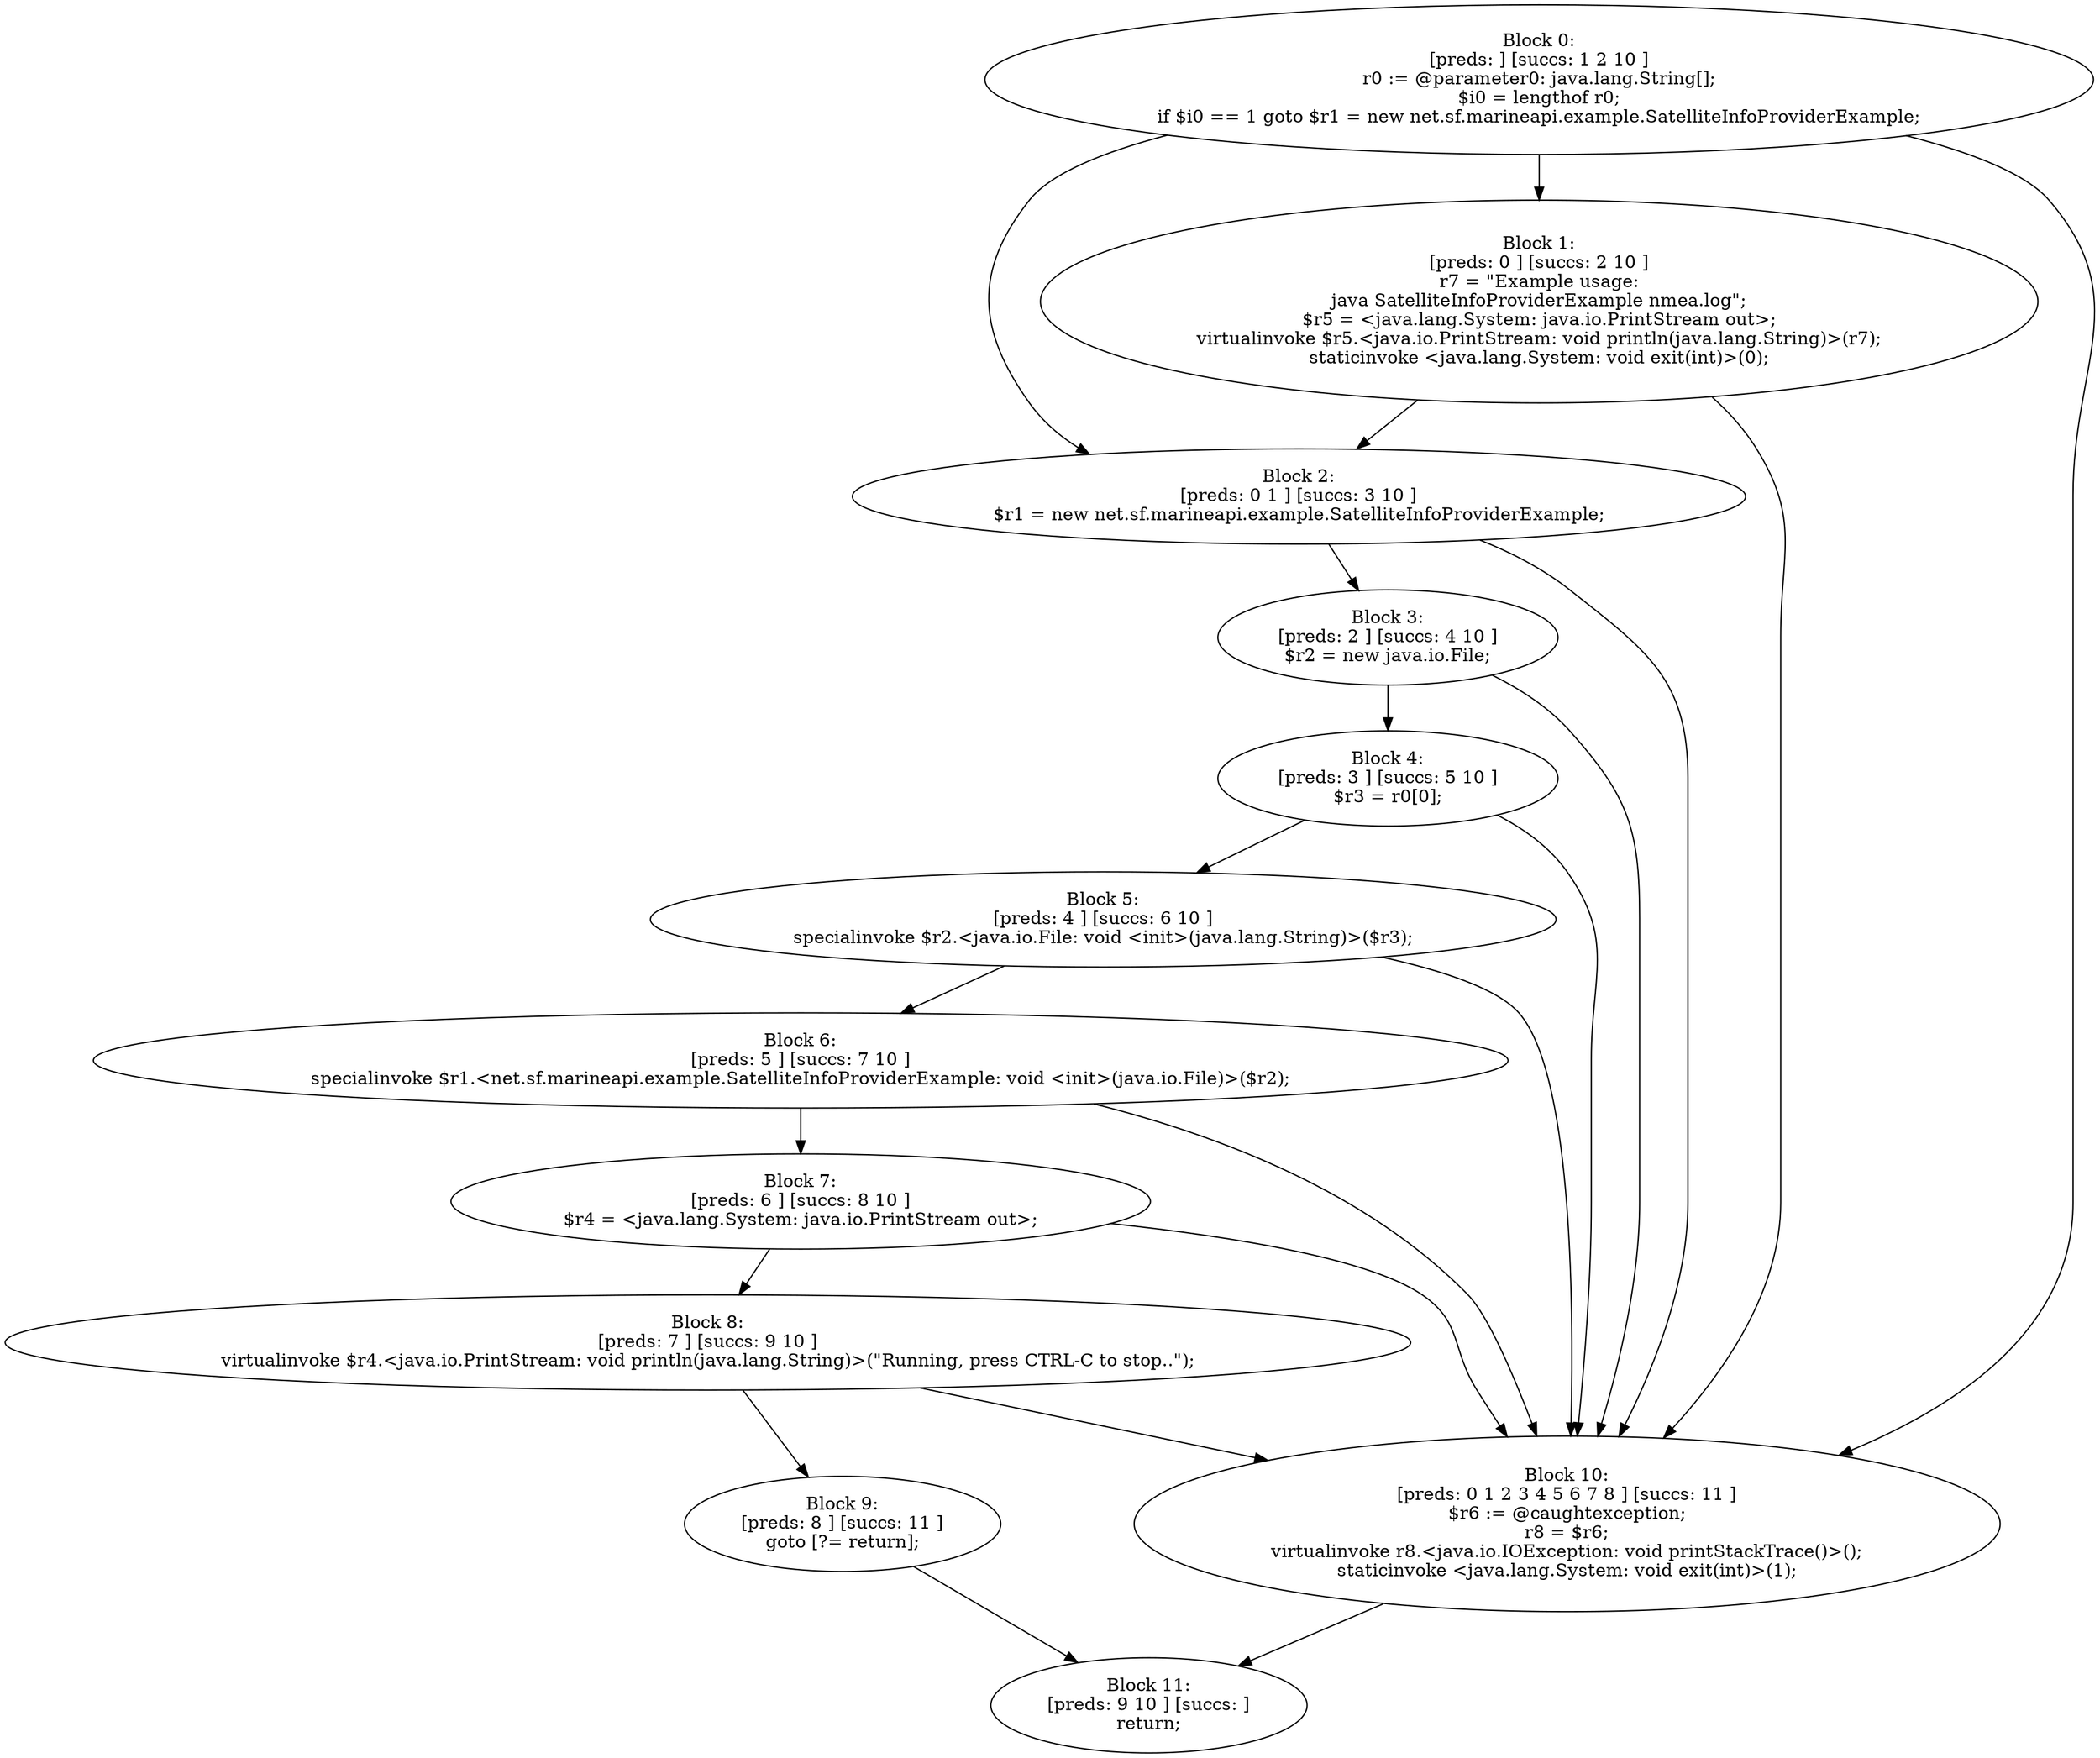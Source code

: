 digraph "unitGraph" {
    "Block 0:
[preds: ] [succs: 1 2 10 ]
r0 := @parameter0: java.lang.String[];
$i0 = lengthof r0;
if $i0 == 1 goto $r1 = new net.sf.marineapi.example.SatelliteInfoProviderExample;
"
    "Block 1:
[preds: 0 ] [succs: 2 10 ]
r7 = \"Example usage:\njava SatelliteInfoProviderExample nmea.log\";
$r5 = <java.lang.System: java.io.PrintStream out>;
virtualinvoke $r5.<java.io.PrintStream: void println(java.lang.String)>(r7);
staticinvoke <java.lang.System: void exit(int)>(0);
"
    "Block 2:
[preds: 0 1 ] [succs: 3 10 ]
$r1 = new net.sf.marineapi.example.SatelliteInfoProviderExample;
"
    "Block 3:
[preds: 2 ] [succs: 4 10 ]
$r2 = new java.io.File;
"
    "Block 4:
[preds: 3 ] [succs: 5 10 ]
$r3 = r0[0];
"
    "Block 5:
[preds: 4 ] [succs: 6 10 ]
specialinvoke $r2.<java.io.File: void <init>(java.lang.String)>($r3);
"
    "Block 6:
[preds: 5 ] [succs: 7 10 ]
specialinvoke $r1.<net.sf.marineapi.example.SatelliteInfoProviderExample: void <init>(java.io.File)>($r2);
"
    "Block 7:
[preds: 6 ] [succs: 8 10 ]
$r4 = <java.lang.System: java.io.PrintStream out>;
"
    "Block 8:
[preds: 7 ] [succs: 9 10 ]
virtualinvoke $r4.<java.io.PrintStream: void println(java.lang.String)>(\"Running, press CTRL-C to stop..\");
"
    "Block 9:
[preds: 8 ] [succs: 11 ]
goto [?= return];
"
    "Block 10:
[preds: 0 1 2 3 4 5 6 7 8 ] [succs: 11 ]
$r6 := @caughtexception;
r8 = $r6;
virtualinvoke r8.<java.io.IOException: void printStackTrace()>();
staticinvoke <java.lang.System: void exit(int)>(1);
"
    "Block 11:
[preds: 9 10 ] [succs: ]
return;
"
    "Block 0:
[preds: ] [succs: 1 2 10 ]
r0 := @parameter0: java.lang.String[];
$i0 = lengthof r0;
if $i0 == 1 goto $r1 = new net.sf.marineapi.example.SatelliteInfoProviderExample;
"->"Block 1:
[preds: 0 ] [succs: 2 10 ]
r7 = \"Example usage:\njava SatelliteInfoProviderExample nmea.log\";
$r5 = <java.lang.System: java.io.PrintStream out>;
virtualinvoke $r5.<java.io.PrintStream: void println(java.lang.String)>(r7);
staticinvoke <java.lang.System: void exit(int)>(0);
";
    "Block 0:
[preds: ] [succs: 1 2 10 ]
r0 := @parameter0: java.lang.String[];
$i0 = lengthof r0;
if $i0 == 1 goto $r1 = new net.sf.marineapi.example.SatelliteInfoProviderExample;
"->"Block 2:
[preds: 0 1 ] [succs: 3 10 ]
$r1 = new net.sf.marineapi.example.SatelliteInfoProviderExample;
";
    "Block 0:
[preds: ] [succs: 1 2 10 ]
r0 := @parameter0: java.lang.String[];
$i0 = lengthof r0;
if $i0 == 1 goto $r1 = new net.sf.marineapi.example.SatelliteInfoProviderExample;
"->"Block 10:
[preds: 0 1 2 3 4 5 6 7 8 ] [succs: 11 ]
$r6 := @caughtexception;
r8 = $r6;
virtualinvoke r8.<java.io.IOException: void printStackTrace()>();
staticinvoke <java.lang.System: void exit(int)>(1);
";
    "Block 1:
[preds: 0 ] [succs: 2 10 ]
r7 = \"Example usage:\njava SatelliteInfoProviderExample nmea.log\";
$r5 = <java.lang.System: java.io.PrintStream out>;
virtualinvoke $r5.<java.io.PrintStream: void println(java.lang.String)>(r7);
staticinvoke <java.lang.System: void exit(int)>(0);
"->"Block 2:
[preds: 0 1 ] [succs: 3 10 ]
$r1 = new net.sf.marineapi.example.SatelliteInfoProviderExample;
";
    "Block 1:
[preds: 0 ] [succs: 2 10 ]
r7 = \"Example usage:\njava SatelliteInfoProviderExample nmea.log\";
$r5 = <java.lang.System: java.io.PrintStream out>;
virtualinvoke $r5.<java.io.PrintStream: void println(java.lang.String)>(r7);
staticinvoke <java.lang.System: void exit(int)>(0);
"->"Block 10:
[preds: 0 1 2 3 4 5 6 7 8 ] [succs: 11 ]
$r6 := @caughtexception;
r8 = $r6;
virtualinvoke r8.<java.io.IOException: void printStackTrace()>();
staticinvoke <java.lang.System: void exit(int)>(1);
";
    "Block 2:
[preds: 0 1 ] [succs: 3 10 ]
$r1 = new net.sf.marineapi.example.SatelliteInfoProviderExample;
"->"Block 3:
[preds: 2 ] [succs: 4 10 ]
$r2 = new java.io.File;
";
    "Block 2:
[preds: 0 1 ] [succs: 3 10 ]
$r1 = new net.sf.marineapi.example.SatelliteInfoProviderExample;
"->"Block 10:
[preds: 0 1 2 3 4 5 6 7 8 ] [succs: 11 ]
$r6 := @caughtexception;
r8 = $r6;
virtualinvoke r8.<java.io.IOException: void printStackTrace()>();
staticinvoke <java.lang.System: void exit(int)>(1);
";
    "Block 3:
[preds: 2 ] [succs: 4 10 ]
$r2 = new java.io.File;
"->"Block 4:
[preds: 3 ] [succs: 5 10 ]
$r3 = r0[0];
";
    "Block 3:
[preds: 2 ] [succs: 4 10 ]
$r2 = new java.io.File;
"->"Block 10:
[preds: 0 1 2 3 4 5 6 7 8 ] [succs: 11 ]
$r6 := @caughtexception;
r8 = $r6;
virtualinvoke r8.<java.io.IOException: void printStackTrace()>();
staticinvoke <java.lang.System: void exit(int)>(1);
";
    "Block 4:
[preds: 3 ] [succs: 5 10 ]
$r3 = r0[0];
"->"Block 5:
[preds: 4 ] [succs: 6 10 ]
specialinvoke $r2.<java.io.File: void <init>(java.lang.String)>($r3);
";
    "Block 4:
[preds: 3 ] [succs: 5 10 ]
$r3 = r0[0];
"->"Block 10:
[preds: 0 1 2 3 4 5 6 7 8 ] [succs: 11 ]
$r6 := @caughtexception;
r8 = $r6;
virtualinvoke r8.<java.io.IOException: void printStackTrace()>();
staticinvoke <java.lang.System: void exit(int)>(1);
";
    "Block 5:
[preds: 4 ] [succs: 6 10 ]
specialinvoke $r2.<java.io.File: void <init>(java.lang.String)>($r3);
"->"Block 6:
[preds: 5 ] [succs: 7 10 ]
specialinvoke $r1.<net.sf.marineapi.example.SatelliteInfoProviderExample: void <init>(java.io.File)>($r2);
";
    "Block 5:
[preds: 4 ] [succs: 6 10 ]
specialinvoke $r2.<java.io.File: void <init>(java.lang.String)>($r3);
"->"Block 10:
[preds: 0 1 2 3 4 5 6 7 8 ] [succs: 11 ]
$r6 := @caughtexception;
r8 = $r6;
virtualinvoke r8.<java.io.IOException: void printStackTrace()>();
staticinvoke <java.lang.System: void exit(int)>(1);
";
    "Block 6:
[preds: 5 ] [succs: 7 10 ]
specialinvoke $r1.<net.sf.marineapi.example.SatelliteInfoProviderExample: void <init>(java.io.File)>($r2);
"->"Block 7:
[preds: 6 ] [succs: 8 10 ]
$r4 = <java.lang.System: java.io.PrintStream out>;
";
    "Block 6:
[preds: 5 ] [succs: 7 10 ]
specialinvoke $r1.<net.sf.marineapi.example.SatelliteInfoProviderExample: void <init>(java.io.File)>($r2);
"->"Block 10:
[preds: 0 1 2 3 4 5 6 7 8 ] [succs: 11 ]
$r6 := @caughtexception;
r8 = $r6;
virtualinvoke r8.<java.io.IOException: void printStackTrace()>();
staticinvoke <java.lang.System: void exit(int)>(1);
";
    "Block 7:
[preds: 6 ] [succs: 8 10 ]
$r4 = <java.lang.System: java.io.PrintStream out>;
"->"Block 8:
[preds: 7 ] [succs: 9 10 ]
virtualinvoke $r4.<java.io.PrintStream: void println(java.lang.String)>(\"Running, press CTRL-C to stop..\");
";
    "Block 7:
[preds: 6 ] [succs: 8 10 ]
$r4 = <java.lang.System: java.io.PrintStream out>;
"->"Block 10:
[preds: 0 1 2 3 4 5 6 7 8 ] [succs: 11 ]
$r6 := @caughtexception;
r8 = $r6;
virtualinvoke r8.<java.io.IOException: void printStackTrace()>();
staticinvoke <java.lang.System: void exit(int)>(1);
";
    "Block 8:
[preds: 7 ] [succs: 9 10 ]
virtualinvoke $r4.<java.io.PrintStream: void println(java.lang.String)>(\"Running, press CTRL-C to stop..\");
"->"Block 9:
[preds: 8 ] [succs: 11 ]
goto [?= return];
";
    "Block 8:
[preds: 7 ] [succs: 9 10 ]
virtualinvoke $r4.<java.io.PrintStream: void println(java.lang.String)>(\"Running, press CTRL-C to stop..\");
"->"Block 10:
[preds: 0 1 2 3 4 5 6 7 8 ] [succs: 11 ]
$r6 := @caughtexception;
r8 = $r6;
virtualinvoke r8.<java.io.IOException: void printStackTrace()>();
staticinvoke <java.lang.System: void exit(int)>(1);
";
    "Block 9:
[preds: 8 ] [succs: 11 ]
goto [?= return];
"->"Block 11:
[preds: 9 10 ] [succs: ]
return;
";
    "Block 10:
[preds: 0 1 2 3 4 5 6 7 8 ] [succs: 11 ]
$r6 := @caughtexception;
r8 = $r6;
virtualinvoke r8.<java.io.IOException: void printStackTrace()>();
staticinvoke <java.lang.System: void exit(int)>(1);
"->"Block 11:
[preds: 9 10 ] [succs: ]
return;
";
}
